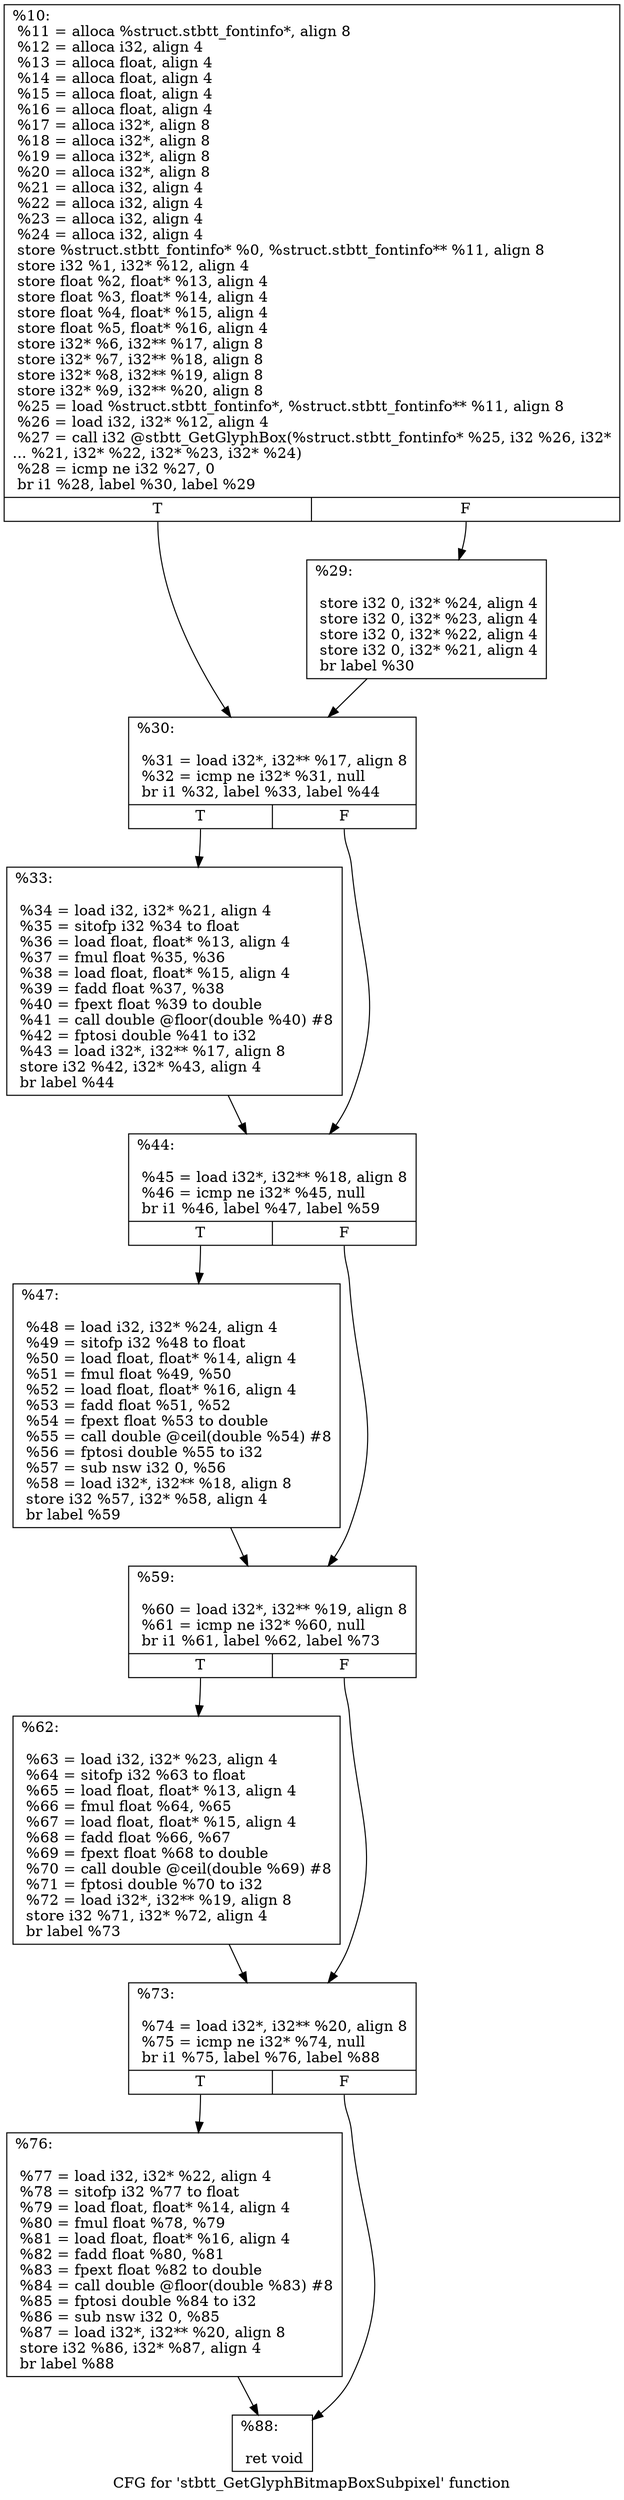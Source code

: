 digraph "CFG for 'stbtt_GetGlyphBitmapBoxSubpixel' function" {
	label="CFG for 'stbtt_GetGlyphBitmapBoxSubpixel' function";

	Node0x2a14350 [shape=record,label="{%10:\l  %11 = alloca %struct.stbtt_fontinfo*, align 8\l  %12 = alloca i32, align 4\l  %13 = alloca float, align 4\l  %14 = alloca float, align 4\l  %15 = alloca float, align 4\l  %16 = alloca float, align 4\l  %17 = alloca i32*, align 8\l  %18 = alloca i32*, align 8\l  %19 = alloca i32*, align 8\l  %20 = alloca i32*, align 8\l  %21 = alloca i32, align 4\l  %22 = alloca i32, align 4\l  %23 = alloca i32, align 4\l  %24 = alloca i32, align 4\l  store %struct.stbtt_fontinfo* %0, %struct.stbtt_fontinfo** %11, align 8\l  store i32 %1, i32* %12, align 4\l  store float %2, float* %13, align 4\l  store float %3, float* %14, align 4\l  store float %4, float* %15, align 4\l  store float %5, float* %16, align 4\l  store i32* %6, i32** %17, align 8\l  store i32* %7, i32** %18, align 8\l  store i32* %8, i32** %19, align 8\l  store i32* %9, i32** %20, align 8\l  %25 = load %struct.stbtt_fontinfo*, %struct.stbtt_fontinfo** %11, align 8\l  %26 = load i32, i32* %12, align 4\l  %27 = call i32 @stbtt_GetGlyphBox(%struct.stbtt_fontinfo* %25, i32 %26, i32*\l... %21, i32* %22, i32* %23, i32* %24)\l  %28 = icmp ne i32 %27, 0\l  br i1 %28, label %30, label %29\l|{<s0>T|<s1>F}}"];
	Node0x2a14350:s0 -> Node0x2a15290;
	Node0x2a14350:s1 -> Node0x2a152e0;
	Node0x2a152e0 [shape=record,label="{%29:\l\l  store i32 0, i32* %24, align 4\l  store i32 0, i32* %23, align 4\l  store i32 0, i32* %22, align 4\l  store i32 0, i32* %21, align 4\l  br label %30\l}"];
	Node0x2a152e0 -> Node0x2a15290;
	Node0x2a15290 [shape=record,label="{%30:\l\l  %31 = load i32*, i32** %17, align 8\l  %32 = icmp ne i32* %31, null\l  br i1 %32, label %33, label %44\l|{<s0>T|<s1>F}}"];
	Node0x2a15290:s0 -> Node0x2a14710;
	Node0x2a15290:s1 -> Node0x2a14760;
	Node0x2a14710 [shape=record,label="{%33:\l\l  %34 = load i32, i32* %21, align 4\l  %35 = sitofp i32 %34 to float\l  %36 = load float, float* %13, align 4\l  %37 = fmul float %35, %36\l  %38 = load float, float* %15, align 4\l  %39 = fadd float %37, %38\l  %40 = fpext float %39 to double\l  %41 = call double @floor(double %40) #8\l  %42 = fptosi double %41 to i32\l  %43 = load i32*, i32** %17, align 8\l  store i32 %42, i32* %43, align 4\l  br label %44\l}"];
	Node0x2a14710 -> Node0x2a14760;
	Node0x2a14760 [shape=record,label="{%44:\l\l  %45 = load i32*, i32** %18, align 8\l  %46 = icmp ne i32* %45, null\l  br i1 %46, label %47, label %59\l|{<s0>T|<s1>F}}"];
	Node0x2a14760:s0 -> Node0x2a160d0;
	Node0x2a14760:s1 -> Node0x2a16120;
	Node0x2a160d0 [shape=record,label="{%47:\l\l  %48 = load i32, i32* %24, align 4\l  %49 = sitofp i32 %48 to float\l  %50 = load float, float* %14, align 4\l  %51 = fmul float %49, %50\l  %52 = load float, float* %16, align 4\l  %53 = fadd float %51, %52\l  %54 = fpext float %53 to double\l  %55 = call double @ceil(double %54) #8\l  %56 = fptosi double %55 to i32\l  %57 = sub nsw i32 0, %56\l  %58 = load i32*, i32** %18, align 8\l  store i32 %57, i32* %58, align 4\l  br label %59\l}"];
	Node0x2a160d0 -> Node0x2a16120;
	Node0x2a16120 [shape=record,label="{%59:\l\l  %60 = load i32*, i32** %19, align 8\l  %61 = icmp ne i32* %60, null\l  br i1 %61, label %62, label %73\l|{<s0>T|<s1>F}}"];
	Node0x2a16120:s0 -> Node0x2a16a10;
	Node0x2a16120:s1 -> Node0x2a16a60;
	Node0x2a16a10 [shape=record,label="{%62:\l\l  %63 = load i32, i32* %23, align 4\l  %64 = sitofp i32 %63 to float\l  %65 = load float, float* %13, align 4\l  %66 = fmul float %64, %65\l  %67 = load float, float* %15, align 4\l  %68 = fadd float %66, %67\l  %69 = fpext float %68 to double\l  %70 = call double @ceil(double %69) #8\l  %71 = fptosi double %70 to i32\l  %72 = load i32*, i32** %19, align 8\l  store i32 %71, i32* %72, align 4\l  br label %73\l}"];
	Node0x2a16a10 -> Node0x2a16a60;
	Node0x2a16a60 [shape=record,label="{%73:\l\l  %74 = load i32*, i32** %20, align 8\l  %75 = icmp ne i32* %74, null\l  br i1 %75, label %76, label %88\l|{<s0>T|<s1>F}}"];
	Node0x2a16a60:s0 -> Node0x2a17380;
	Node0x2a16a60:s1 -> Node0x2a173d0;
	Node0x2a17380 [shape=record,label="{%76:\l\l  %77 = load i32, i32* %22, align 4\l  %78 = sitofp i32 %77 to float\l  %79 = load float, float* %14, align 4\l  %80 = fmul float %78, %79\l  %81 = load float, float* %16, align 4\l  %82 = fadd float %80, %81\l  %83 = fpext float %82 to double\l  %84 = call double @floor(double %83) #8\l  %85 = fptosi double %84 to i32\l  %86 = sub nsw i32 0, %85\l  %87 = load i32*, i32** %20, align 8\l  store i32 %86, i32* %87, align 4\l  br label %88\l}"];
	Node0x2a17380 -> Node0x2a173d0;
	Node0x2a173d0 [shape=record,label="{%88:\l\l  ret void\l}"];
}
